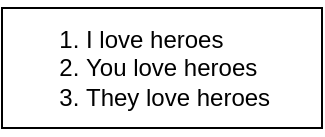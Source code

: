 <mxfile version="21.2.1" type="github">
  <diagram name="Page-1" id="fbqA8ias_ugepq-lMvmh">
    <mxGraphModel dx="1281" dy="964" grid="1" gridSize="10" guides="1" tooltips="1" connect="1" arrows="1" fold="1" page="1" pageScale="1" pageWidth="827" pageHeight="1169" math="0" shadow="0">
      <root>
        <mxCell id="0" />
        <mxCell id="1" parent="0" />
        <mxCell id="U2Ot6Lk4ccW_QLP-LlaI-1" value="&lt;ol&gt;&lt;li&gt;I love heroes&lt;/li&gt;&lt;li&gt;You love heroes&lt;/li&gt;&lt;li&gt;They love heroes&lt;/li&gt;&lt;/ol&gt;" style="whiteSpace=wrap;html=1;align=left;" parent="1" vertex="1">
          <mxGeometry x="330" y="80" width="160" height="60" as="geometry" />
        </mxCell>
      </root>
    </mxGraphModel>
  </diagram>
</mxfile>
